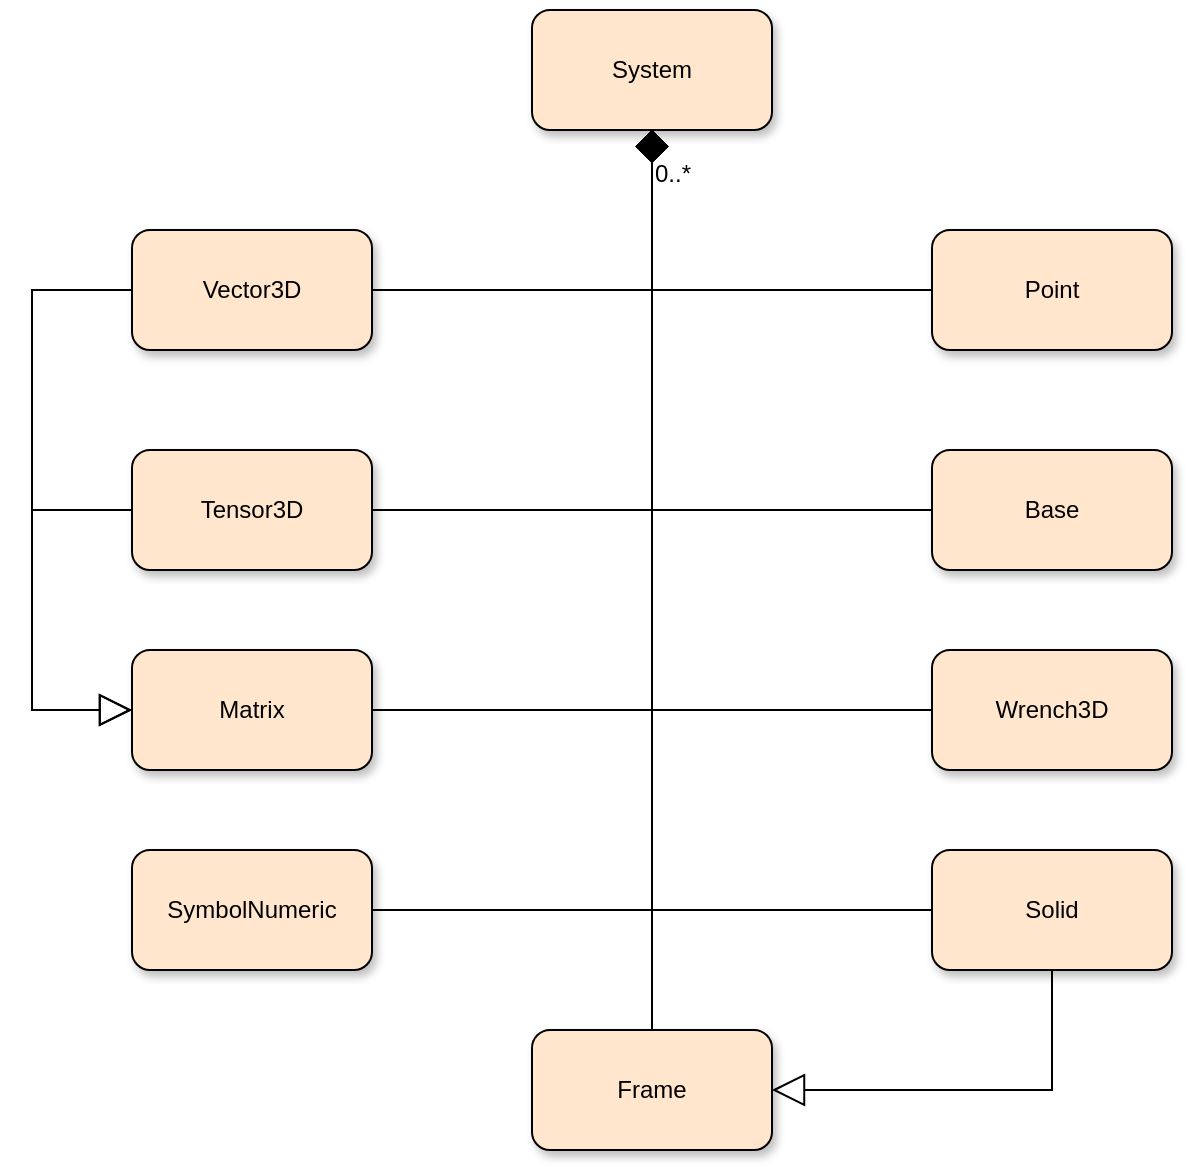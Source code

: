 <mxfile version="12.2.2" type="device" pages="1"><diagram id="DqwvJOdoRHxkVAeWDpqK" name="Page-1"><mxGraphModel dx="928" dy="658" grid="1" gridSize="10" guides="1" tooltips="1" connect="1" arrows="1" fold="1" page="1" pageScale="1" pageWidth="827" pageHeight="1169" math="0" shadow="0"><root><mxCell id="0"/><mxCell id="1" parent="0"/><mxCell id="vfvIhkExjUGtQJFTORXz-88" style="edgeStyle=orthogonalEdgeStyle;rounded=0;orthogonalLoop=1;jettySize=auto;html=1;exitX=0;exitY=0.5;exitDx=0;exitDy=0;entryX=0;entryY=0.5;entryDx=0;entryDy=0;endArrow=block;endFill=0;endSize=14;strokeWidth=1;" edge="1" parent="1" source="AcH_2fg2UJBuaJcu60CP-1" target="vfvIhkExjUGtQJFTORXz-10"><mxGeometry relative="1" as="geometry"><Array as="points"><mxPoint x="330" y="260"/><mxPoint x="330" y="470"/></Array></mxGeometry></mxCell><mxCell id="vfvIhkExjUGtQJFTORXz-91" style="edgeStyle=orthogonalEdgeStyle;rounded=0;orthogonalLoop=1;jettySize=auto;html=1;exitX=1;exitY=0.5;exitDx=0;exitDy=0;entryX=0.5;entryY=1;entryDx=0;entryDy=0;endArrow=diamond;endFill=1;endSize=14;strokeWidth=1;" edge="1" parent="1" source="AcH_2fg2UJBuaJcu60CP-1" target="vfvIhkExjUGtQJFTORXz-6"><mxGeometry relative="1" as="geometry"/></mxCell><mxCell id="AcH_2fg2UJBuaJcu60CP-1" value="Vector3D" style="rounded=1;whiteSpace=wrap;html=1;fillColor=#ffe6cc;strokeColor=#000000;glass=0;shadow=1;comic=0;" parent="1" vertex="1"><mxGeometry x="380" y="230" width="120" height="60" as="geometry"/></mxCell><mxCell id="vfvIhkExjUGtQJFTORXz-81" style="edgeStyle=orthogonalEdgeStyle;rounded=0;orthogonalLoop=1;jettySize=auto;html=1;exitX=0;exitY=0.5;exitDx=0;exitDy=0;endArrow=diamond;endFill=1;endSize=14;strokeWidth=1;entryX=0.5;entryY=1;entryDx=0;entryDy=0;" edge="1" parent="1" source="vfvIhkExjUGtQJFTORXz-1" target="vfvIhkExjUGtQJFTORXz-6"><mxGeometry relative="1" as="geometry"><mxPoint x="770" y="390" as="targetPoint"/></mxGeometry></mxCell><mxCell id="vfvIhkExjUGtQJFTORXz-1" value="Wrench3D" style="rounded=1;whiteSpace=wrap;html=1;fillColor=#ffe6cc;strokeColor=#000000;glass=0;shadow=1;comic=0;" vertex="1" parent="1"><mxGeometry x="780" y="440" width="120" height="60" as="geometry"/></mxCell><mxCell id="vfvIhkExjUGtQJFTORXz-73" style="edgeStyle=orthogonalEdgeStyle;rounded=0;orthogonalLoop=1;jettySize=auto;html=1;exitX=0;exitY=0.5;exitDx=0;exitDy=0;endArrow=diamond;endFill=1;endSize=14;strokeWidth=1;entryX=0.5;entryY=1;entryDx=0;entryDy=0;" edge="1" parent="1" source="vfvIhkExjUGtQJFTORXz-2" target="vfvIhkExjUGtQJFTORXz-6"><mxGeometry relative="1" as="geometry"><mxPoint x="640" y="140" as="targetPoint"/></mxGeometry></mxCell><mxCell id="vfvIhkExjUGtQJFTORXz-2" value="Point" style="rounded=1;whiteSpace=wrap;html=1;fillColor=#ffe6cc;strokeColor=#000000;glass=0;shadow=1;comic=0;" vertex="1" parent="1"><mxGeometry x="780" y="230" width="120" height="60" as="geometry"/></mxCell><mxCell id="vfvIhkExjUGtQJFTORXz-74" style="edgeStyle=orthogonalEdgeStyle;rounded=0;orthogonalLoop=1;jettySize=auto;html=1;exitX=0;exitY=0.5;exitDx=0;exitDy=0;entryX=0.5;entryY=1;entryDx=0;entryDy=0;endArrow=diamond;endFill=1;endSize=14;strokeWidth=1;" edge="1" parent="1" source="vfvIhkExjUGtQJFTORXz-3" target="vfvIhkExjUGtQJFTORXz-6"><mxGeometry relative="1" as="geometry"/></mxCell><mxCell id="vfvIhkExjUGtQJFTORXz-3" value="Base" style="rounded=1;whiteSpace=wrap;html=1;fillColor=#ffe6cc;strokeColor=#000000;glass=0;shadow=1;comic=0;" vertex="1" parent="1"><mxGeometry x="780" y="340" width="120" height="60" as="geometry"/></mxCell><mxCell id="vfvIhkExjUGtQJFTORXz-97" style="edgeStyle=orthogonalEdgeStyle;rounded=0;orthogonalLoop=1;jettySize=auto;html=1;exitX=0.5;exitY=0;exitDx=0;exitDy=0;entryX=0.5;entryY=1;entryDx=0;entryDy=0;endArrow=diamond;endFill=1;endSize=14;strokeWidth=1;" edge="1" parent="1" source="vfvIhkExjUGtQJFTORXz-4" target="vfvIhkExjUGtQJFTORXz-6"><mxGeometry relative="1" as="geometry"><Array as="points"><mxPoint x="640" y="600"/><mxPoint x="640" y="600"/></Array></mxGeometry></mxCell><mxCell id="vfvIhkExjUGtQJFTORXz-4" value="Frame" style="rounded=1;whiteSpace=wrap;html=1;fillColor=#ffe6cc;strokeColor=#000000;glass=0;shadow=1;comic=0;" vertex="1" parent="1"><mxGeometry x="580" y="630" width="120" height="60" as="geometry"/></mxCell><mxCell id="vfvIhkExjUGtQJFTORXz-96" style="edgeStyle=orthogonalEdgeStyle;rounded=0;orthogonalLoop=1;jettySize=auto;html=1;exitX=0;exitY=0.5;exitDx=0;exitDy=0;entryX=0.5;entryY=1;entryDx=0;entryDy=0;endArrow=diamond;endFill=1;endSize=14;strokeWidth=1;" edge="1" parent="1" source="vfvIhkExjUGtQJFTORXz-5" target="vfvIhkExjUGtQJFTORXz-6"><mxGeometry relative="1" as="geometry"/></mxCell><mxCell id="vfvIhkExjUGtQJFTORXz-98" style="edgeStyle=orthogonalEdgeStyle;rounded=0;orthogonalLoop=1;jettySize=auto;html=1;exitX=0.5;exitY=1;exitDx=0;exitDy=0;entryX=1;entryY=0.5;entryDx=0;entryDy=0;endArrow=block;endFill=0;endSize=14;strokeWidth=1;" edge="1" parent="1" source="vfvIhkExjUGtQJFTORXz-5" target="vfvIhkExjUGtQJFTORXz-4"><mxGeometry relative="1" as="geometry"/></mxCell><mxCell id="vfvIhkExjUGtQJFTORXz-5" value="Solid" style="rounded=1;whiteSpace=wrap;html=1;fillColor=#ffe6cc;strokeColor=#000000;glass=0;shadow=1;comic=0;" vertex="1" parent="1"><mxGeometry x="780" y="540" width="120" height="60" as="geometry"/></mxCell><mxCell id="vfvIhkExjUGtQJFTORXz-6" value="System" style="rounded=1;whiteSpace=wrap;html=1;fillColor=#ffe6cc;strokeColor=#000000;glass=0;shadow=1;comic=0;" vertex="1" parent="1"><mxGeometry x="580" y="120" width="120" height="60" as="geometry"/></mxCell><mxCell id="vfvIhkExjUGtQJFTORXz-103" style="edgeStyle=orthogonalEdgeStyle;rounded=0;orthogonalLoop=1;jettySize=auto;html=1;exitX=0.5;exitY=0;exitDx=0;exitDy=0;entryX=0.5;entryY=1;entryDx=0;entryDy=0;endArrow=diamond;endFill=1;endSize=14;strokeWidth=1;" edge="1" parent="1" source="vfvIhkExjUGtQJFTORXz-8" target="vfvIhkExjUGtQJFTORXz-6"><mxGeometry relative="1" as="geometry"><Array as="points"><mxPoint x="440" y="570"/><mxPoint x="640" y="570"/></Array></mxGeometry></mxCell><mxCell id="vfvIhkExjUGtQJFTORXz-8" value="SymbolNumeric" style="rounded=1;whiteSpace=wrap;html=1;fillColor=#ffe6cc;strokeColor=#000000;glass=0;shadow=1;comic=0;" vertex="1" parent="1"><mxGeometry x="380" y="540" width="120" height="60" as="geometry"/></mxCell><mxCell id="vfvIhkExjUGtQJFTORXz-94" style="edgeStyle=orthogonalEdgeStyle;rounded=0;orthogonalLoop=1;jettySize=auto;html=1;exitX=1;exitY=0.5;exitDx=0;exitDy=0;entryX=0.5;entryY=1;entryDx=0;entryDy=0;endArrow=diamond;endFill=1;endSize=14;strokeWidth=1;" edge="1" parent="1" source="vfvIhkExjUGtQJFTORXz-10" target="vfvIhkExjUGtQJFTORXz-6"><mxGeometry relative="1" as="geometry"/></mxCell><mxCell id="vfvIhkExjUGtQJFTORXz-10" value="Matrix" style="rounded=1;whiteSpace=wrap;html=1;fillColor=#ffe6cc;strokeColor=#000000;glass=0;shadow=1;comic=0;" vertex="1" parent="1"><mxGeometry x="380" y="440" width="120" height="60" as="geometry"/></mxCell><mxCell id="vfvIhkExjUGtQJFTORXz-87" style="edgeStyle=orthogonalEdgeStyle;rounded=0;orthogonalLoop=1;jettySize=auto;html=1;exitX=0;exitY=0.5;exitDx=0;exitDy=0;entryX=0;entryY=0.5;entryDx=0;entryDy=0;endArrow=block;endFill=0;endSize=14;strokeWidth=1;" edge="1" parent="1" source="vfvIhkExjUGtQJFTORXz-55" target="vfvIhkExjUGtQJFTORXz-10"><mxGeometry relative="1" as="geometry"><Array as="points"><mxPoint x="330" y="370"/><mxPoint x="330" y="470"/></Array></mxGeometry></mxCell><mxCell id="vfvIhkExjUGtQJFTORXz-92" style="edgeStyle=orthogonalEdgeStyle;rounded=0;orthogonalLoop=1;jettySize=auto;html=1;exitX=1;exitY=0.5;exitDx=0;exitDy=0;entryX=0.5;entryY=1;entryDx=0;entryDy=0;endArrow=diamond;endFill=1;endSize=14;strokeWidth=1;" edge="1" parent="1" source="vfvIhkExjUGtQJFTORXz-55" target="vfvIhkExjUGtQJFTORXz-6"><mxGeometry relative="1" as="geometry"/></mxCell><mxCell id="vfvIhkExjUGtQJFTORXz-99" value="0..*" style="text;html=1;resizable=0;points=[];align=center;verticalAlign=middle;labelBackgroundColor=#ffffff;" vertex="1" connectable="0" parent="vfvIhkExjUGtQJFTORXz-92"><mxGeometry x="0.842" y="1" relative="1" as="geometry"><mxPoint x="11" y="-4" as="offset"/></mxGeometry></mxCell><mxCell id="vfvIhkExjUGtQJFTORXz-55" value="Tensor3D" style="rounded=1;whiteSpace=wrap;html=1;fillColor=#ffe6cc;strokeColor=#000000;glass=0;shadow=1;comic=0;" vertex="1" parent="1"><mxGeometry x="380" y="340" width="120" height="60" as="geometry"/></mxCell></root></mxGraphModel></diagram></mxfile>